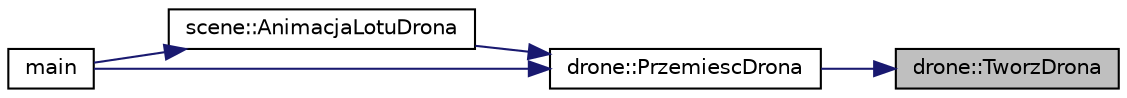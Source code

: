 digraph "drone::TworzDrona"
{
 // LATEX_PDF_SIZE
  edge [fontname="Helvetica",fontsize="10",labelfontname="Helvetica",labelfontsize="10"];
  node [fontname="Helvetica",fontsize="10",shape=record];
  rankdir="RL";
  Node1 [label="drone::TworzDrona",height=0.2,width=0.4,color="black", fillcolor="grey75", style="filled", fontcolor="black",tooltip="Function that creates all parts of a drone."];
  Node1 -> Node2 [dir="back",color="midnightblue",fontsize="10",style="solid",fontname="Helvetica"];
  Node2 [label="drone::PrzemiescDrona",height=0.2,width=0.4,color="black", fillcolor="white", style="filled",URL="$classdrone.html#a7d0603026305bc493db14789cfb64e51",tooltip="Function responsible for drone's movement."];
  Node2 -> Node3 [dir="back",color="midnightblue",fontsize="10",style="solid",fontname="Helvetica"];
  Node3 [label="scene::AnimacjaLotuDrona",height=0.2,width=0.4,color="black", fillcolor="white", style="filled",URL="$classscene.html#aa8824875144d8d512437f83f1233be0a",tooltip="Function responsible for drone's flight animation."];
  Node3 -> Node4 [dir="back",color="midnightblue",fontsize="10",style="solid",fontname="Helvetica"];
  Node4 [label="main",height=0.2,width=0.4,color="black", fillcolor="white", style="filled",URL="$main_8cpp.html#ae66f6b31b5ad750f1fe042a706a4e3d4",tooltip="Main function where all the magic happens :))"];
  Node2 -> Node4 [dir="back",color="midnightblue",fontsize="10",style="solid",fontname="Helvetica"];
}
